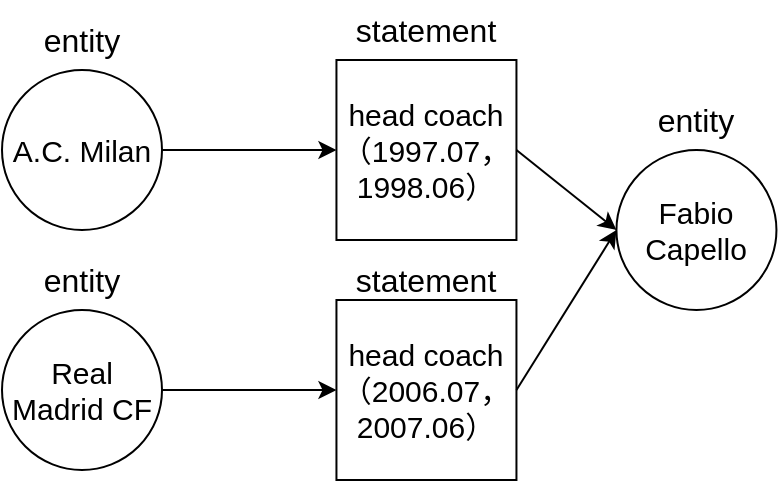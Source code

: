 <mxfile version="16.4.3" type="github">
  <diagram id="n874y4ZXO1v49h_1077j" name="Page-1">
    <mxGraphModel dx="1422" dy="813" grid="1" gridSize="10" guides="1" tooltips="1" connect="1" arrows="1" fold="1" page="1" pageScale="1" pageWidth="827" pageHeight="1169" math="0" shadow="0">
      <root>
        <mxCell id="0" />
        <mxCell id="1" parent="0" />
        <mxCell id="s_PgR_v7MVxx5YZZE6EK-69" value="A.C. Milan" style="ellipse;whiteSpace=wrap;html=1;aspect=fixed;fontSize=15;" vertex="1" parent="1">
          <mxGeometry x="440.003" y="975" width="80" height="80" as="geometry" />
        </mxCell>
        <mxCell id="s_PgR_v7MVxx5YZZE6EK-70" value="entity" style="text;html=1;strokeColor=none;fillColor=none;align=center;verticalAlign=middle;whiteSpace=wrap;rounded=0;fontSize=16;" vertex="1" parent="1">
          <mxGeometry x="450.003" y="945" width="60" height="30" as="geometry" />
        </mxCell>
        <mxCell id="s_PgR_v7MVxx5YZZE6EK-74" value="head coach&lt;br&gt;（1997.07，&lt;br&gt;1998.06）" style="whiteSpace=wrap;html=1;aspect=fixed;fontSize=15;" vertex="1" parent="1">
          <mxGeometry x="607.223" y="970" width="90" height="90" as="geometry" />
        </mxCell>
        <mxCell id="s_PgR_v7MVxx5YZZE6EK-75" value="statement" style="text;html=1;strokeColor=none;fillColor=none;align=center;verticalAlign=middle;whiteSpace=wrap;rounded=0;fontSize=16;" vertex="1" parent="1">
          <mxGeometry x="622.223" y="940" width="60" height="30" as="geometry" />
        </mxCell>
        <mxCell id="s_PgR_v7MVxx5YZZE6EK-76" value="Fabio Capello" style="ellipse;whiteSpace=wrap;html=1;aspect=fixed;fontSize=15;" vertex="1" parent="1">
          <mxGeometry x="747.223" y="1015" width="80" height="80" as="geometry" />
        </mxCell>
        <mxCell id="s_PgR_v7MVxx5YZZE6EK-77" value="entity" style="text;html=1;strokeColor=none;fillColor=none;align=center;verticalAlign=middle;whiteSpace=wrap;rounded=0;fontSize=16;" vertex="1" parent="1">
          <mxGeometry x="757.223" y="985" width="60" height="30" as="geometry" />
        </mxCell>
        <mxCell id="s_PgR_v7MVxx5YZZE6EK-78" value="" style="endArrow=classic;html=1;rounded=0;fontSize=16;strokeWidth=1;entryX=0;entryY=0.5;entryDx=0;entryDy=0;exitX=1;exitY=0.5;exitDx=0;exitDy=0;" edge="1" parent="1" target="s_PgR_v7MVxx5YZZE6EK-74" source="s_PgR_v7MVxx5YZZE6EK-69">
          <mxGeometry width="50" height="50" relative="1" as="geometry">
            <mxPoint x="557.223" y="1070" as="sourcePoint" />
            <mxPoint x="607.223" y="1020" as="targetPoint" />
          </mxGeometry>
        </mxCell>
        <mxCell id="s_PgR_v7MVxx5YZZE6EK-81" value="head coach&lt;br&gt;（2006.07，&lt;br&gt;2007.06）" style="whiteSpace=wrap;html=1;aspect=fixed;fontSize=15;" vertex="1" parent="1">
          <mxGeometry x="607.223" y="1090" width="90" height="90" as="geometry" />
        </mxCell>
        <mxCell id="s_PgR_v7MVxx5YZZE6EK-83" value="entity" style="text;html=1;strokeColor=none;fillColor=none;align=center;verticalAlign=middle;whiteSpace=wrap;rounded=0;fontSize=16;" vertex="1" parent="1">
          <mxGeometry x="450.003" y="1065" width="60" height="30" as="geometry" />
        </mxCell>
        <mxCell id="s_PgR_v7MVxx5YZZE6EK-84" value="statement" style="text;html=1;strokeColor=none;fillColor=none;align=center;verticalAlign=middle;whiteSpace=wrap;rounded=0;fontSize=16;" vertex="1" parent="1">
          <mxGeometry x="622.223" y="1065" width="60" height="30" as="geometry" />
        </mxCell>
        <mxCell id="s_PgR_v7MVxx5YZZE6EK-89" value="Real Madrid CF" style="ellipse;whiteSpace=wrap;html=1;aspect=fixed;fontSize=15;" vertex="1" parent="1">
          <mxGeometry x="440.003" y="1095" width="80" height="80" as="geometry" />
        </mxCell>
        <mxCell id="s_PgR_v7MVxx5YZZE6EK-90" value="" style="endArrow=classic;html=1;rounded=0;fontSize=16;strokeWidth=1;entryX=0;entryY=0.5;entryDx=0;entryDy=0;" edge="1" parent="1" target="s_PgR_v7MVxx5YZZE6EK-76">
          <mxGeometry width="50" height="50" relative="1" as="geometry">
            <mxPoint x="697.22" y="1015" as="sourcePoint" />
            <mxPoint x="747.22" y="965" as="targetPoint" />
          </mxGeometry>
        </mxCell>
        <mxCell id="s_PgR_v7MVxx5YZZE6EK-92" value="" style="endArrow=classic;html=1;rounded=0;fontSize=16;strokeWidth=1;entryX=0;entryY=0.5;entryDx=0;entryDy=0;exitX=1;exitY=0.5;exitDx=0;exitDy=0;" edge="1" parent="1" source="s_PgR_v7MVxx5YZZE6EK-89" target="s_PgR_v7MVxx5YZZE6EK-81">
          <mxGeometry width="50" height="50" relative="1" as="geometry">
            <mxPoint x="520" y="1130" as="sourcePoint" />
            <mxPoint x="570" y="1080" as="targetPoint" />
          </mxGeometry>
        </mxCell>
        <mxCell id="s_PgR_v7MVxx5YZZE6EK-94" value="" style="endArrow=classic;html=1;rounded=0;fontSize=16;strokeWidth=1;exitX=1;exitY=0.5;exitDx=0;exitDy=0;" edge="1" parent="1" source="s_PgR_v7MVxx5YZZE6EK-81">
          <mxGeometry width="50" height="50" relative="1" as="geometry">
            <mxPoint x="697.22" y="1105" as="sourcePoint" />
            <mxPoint x="747.22" y="1055" as="targetPoint" />
          </mxGeometry>
        </mxCell>
      </root>
    </mxGraphModel>
  </diagram>
</mxfile>
